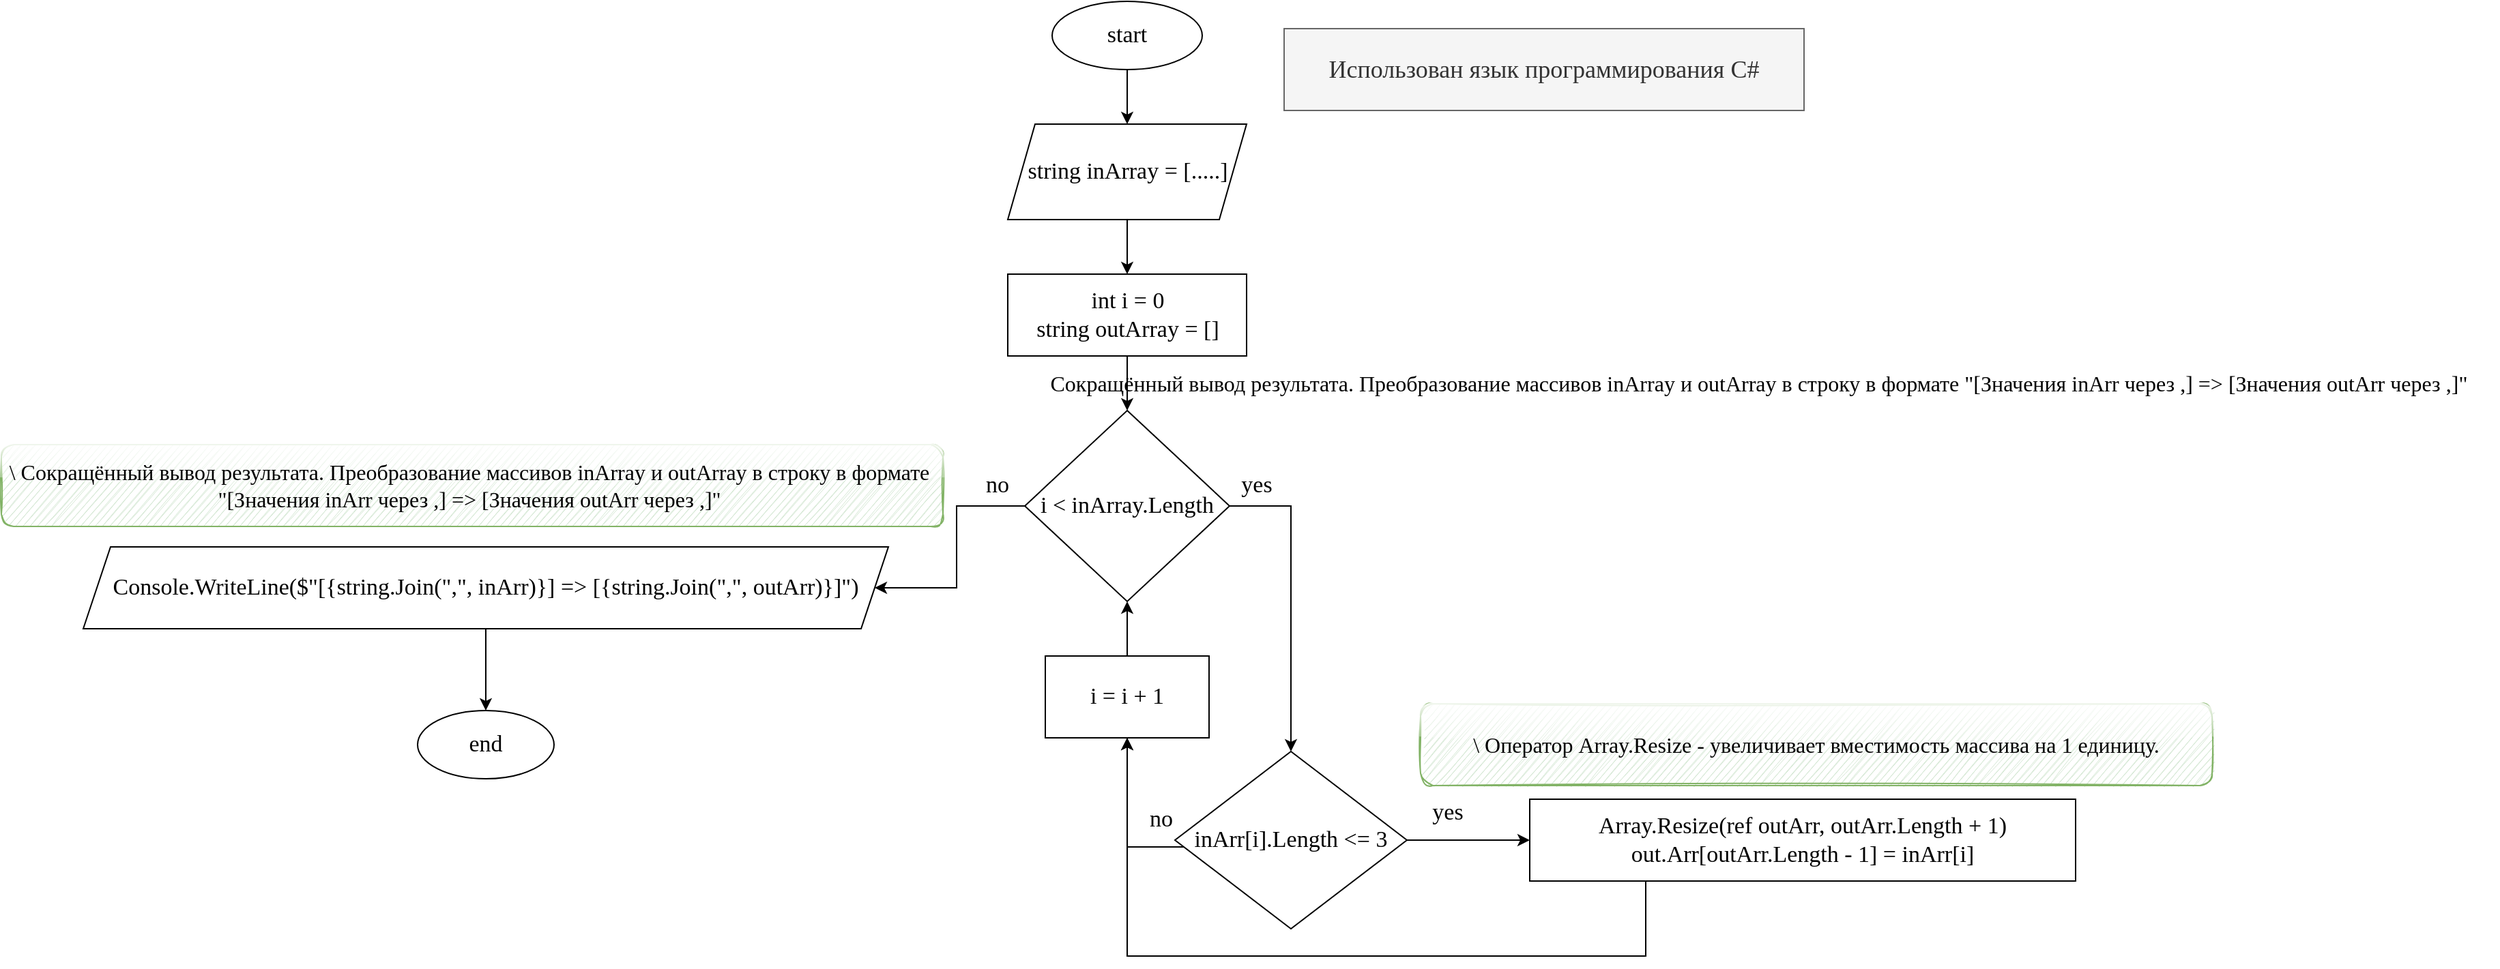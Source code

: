 <mxfile version="20.3.1" type="device"><diagram id="NcDuhgq4VtZ4DTEWqhRq" name="Страница 1"><mxGraphModel dx="2249" dy="794" grid="1" gridSize="10" guides="1" tooltips="1" connect="1" arrows="1" fold="1" page="1" pageScale="1" pageWidth="827" pageHeight="1169" math="0" shadow="0"><root><mxCell id="0"/><mxCell id="1" parent="0"/><mxCell id="zV4VmkldKDLzkPVtcQBw-11" value="" style="edgeStyle=orthogonalEdgeStyle;rounded=0;orthogonalLoop=1;jettySize=auto;html=1;entryX=0.5;entryY=0;entryDx=0;entryDy=0;" parent="1" source="zV4VmkldKDLzkPVtcQBw-1" target="zV4VmkldKDLzkPVtcQBw-2" edge="1"><mxGeometry relative="1" as="geometry"><mxPoint x="375" y="120" as="targetPoint"/></mxGeometry></mxCell><mxCell id="zV4VmkldKDLzkPVtcQBw-1" value="start" style="ellipse;whiteSpace=wrap;html=1;fontFamily=Times New Roman;fontSize=17;" parent="1" vertex="1"><mxGeometry x="320" y="20" width="110" height="50" as="geometry"/></mxCell><mxCell id="zV4VmkldKDLzkPVtcQBw-12" value="" style="edgeStyle=orthogonalEdgeStyle;rounded=0;orthogonalLoop=1;jettySize=auto;html=1;" parent="1" source="zV4VmkldKDLzkPVtcQBw-2" target="zV4VmkldKDLzkPVtcQBw-3" edge="1"><mxGeometry relative="1" as="geometry"/></mxCell><mxCell id="zV4VmkldKDLzkPVtcQBw-2" value="string inArray = [.....]" style="shape=parallelogram;perimeter=parallelogramPerimeter;whiteSpace=wrap;html=1;fixedSize=1;fontFamily=Times New Roman;fontSize=17;" parent="1" vertex="1"><mxGeometry x="287.5" y="110" width="175" height="70" as="geometry"/></mxCell><mxCell id="zV4VmkldKDLzkPVtcQBw-14" value="" style="edgeStyle=orthogonalEdgeStyle;rounded=0;orthogonalLoop=1;jettySize=auto;html=1;" parent="1" source="zV4VmkldKDLzkPVtcQBw-3" target="zV4VmkldKDLzkPVtcQBw-4" edge="1"><mxGeometry relative="1" as="geometry"/></mxCell><mxCell id="zV4VmkldKDLzkPVtcQBw-3" value="int i = 0&lt;br style=&quot;font-size: 17px;&quot;&gt;string outArray = []" style="rounded=0;whiteSpace=wrap;html=1;fontFamily=Times New Roman;fontSize=17;" parent="1" vertex="1"><mxGeometry x="287.5" y="220" width="175" height="60" as="geometry"/></mxCell><mxCell id="zV4VmkldKDLzkPVtcQBw-25" style="edgeStyle=orthogonalEdgeStyle;rounded=0;orthogonalLoop=1;jettySize=auto;html=1;entryX=1;entryY=0.5;entryDx=0;entryDy=0;" parent="1" source="zV4VmkldKDLzkPVtcQBw-4" target="zV4VmkldKDLzkPVtcQBw-8" edge="1"><mxGeometry relative="1" as="geometry"/></mxCell><mxCell id="zV4VmkldKDLzkPVtcQBw-4" value="i &amp;lt; inArray.Length" style="rhombus;whiteSpace=wrap;html=1;fontFamily=Times New Roman;fontSize=17;" parent="1" vertex="1"><mxGeometry x="300" y="320" width="150" height="140" as="geometry"/></mxCell><mxCell id="zV4VmkldKDLzkPVtcQBw-16" value="" style="edgeStyle=orthogonalEdgeStyle;rounded=0;orthogonalLoop=1;jettySize=auto;html=1;entryX=0.5;entryY=0;entryDx=0;entryDy=0;exitX=1;exitY=0.5;exitDx=0;exitDy=0;" parent="1" source="zV4VmkldKDLzkPVtcQBw-4" target="zV4VmkldKDLzkPVtcQBw-6" edge="1"><mxGeometry relative="1" as="geometry"/></mxCell><mxCell id="zV4VmkldKDLzkPVtcQBw-24" value="" style="edgeStyle=orthogonalEdgeStyle;rounded=0;orthogonalLoop=1;jettySize=auto;html=1;" parent="1" source="zV4VmkldKDLzkPVtcQBw-5" target="zV4VmkldKDLzkPVtcQBw-4" edge="1"><mxGeometry relative="1" as="geometry"/></mxCell><mxCell id="zV4VmkldKDLzkPVtcQBw-5" value="i = i + 1" style="rounded=0;whiteSpace=wrap;html=1;fontFamily=Times New Roman;fontSize=17;" parent="1" vertex="1"><mxGeometry x="315" y="500" width="120" height="60" as="geometry"/></mxCell><mxCell id="zV4VmkldKDLzkPVtcQBw-19" value="" style="edgeStyle=orthogonalEdgeStyle;rounded=0;orthogonalLoop=1;jettySize=auto;html=1;" parent="1" source="zV4VmkldKDLzkPVtcQBw-6" target="zV4VmkldKDLzkPVtcQBw-7" edge="1"><mxGeometry relative="1" as="geometry"/></mxCell><mxCell id="zV4VmkldKDLzkPVtcQBw-22" style="edgeStyle=orthogonalEdgeStyle;rounded=0;orthogonalLoop=1;jettySize=auto;html=1;entryX=0.5;entryY=1;entryDx=0;entryDy=0;" parent="1" source="zV4VmkldKDLzkPVtcQBw-6" target="zV4VmkldKDLzkPVtcQBw-5" edge="1"><mxGeometry relative="1" as="geometry"><mxPoint x="380" y="630" as="targetPoint"/><Array as="points"><mxPoint x="375" y="640"/></Array></mxGeometry></mxCell><mxCell id="zV4VmkldKDLzkPVtcQBw-6" value="inArr[i].Length &amp;lt;= 3" style="rhombus;whiteSpace=wrap;html=1;fontFamily=Times New Roman;fontSize=17;" parent="1" vertex="1"><mxGeometry x="410" y="570" width="170" height="130" as="geometry"/></mxCell><mxCell id="zV4VmkldKDLzkPVtcQBw-21" style="edgeStyle=orthogonalEdgeStyle;rounded=0;orthogonalLoop=1;jettySize=auto;html=1;entryX=0.5;entryY=1;entryDx=0;entryDy=0;" parent="1" source="zV4VmkldKDLzkPVtcQBw-7" target="zV4VmkldKDLzkPVtcQBw-5" edge="1"><mxGeometry relative="1" as="geometry"><mxPoint x="380" y="570" as="targetPoint"/><Array as="points"><mxPoint x="755" y="720"/><mxPoint x="375" y="720"/></Array></mxGeometry></mxCell><mxCell id="zV4VmkldKDLzkPVtcQBw-7" value="Array.Resize(ref outArr, outArr.Length + 1)&lt;br style=&quot;font-size: 17px;&quot;&gt;out.Arr[outArr.Length - 1] = inArr[i]" style="rounded=0;whiteSpace=wrap;html=1;fontFamily=Times New Roman;fontSize=17;" parent="1" vertex="1"><mxGeometry x="670" y="605" width="400" height="60" as="geometry"/></mxCell><mxCell id="zV4VmkldKDLzkPVtcQBw-27" value="" style="edgeStyle=orthogonalEdgeStyle;rounded=0;orthogonalLoop=1;jettySize=auto;html=1;" parent="1" source="zV4VmkldKDLzkPVtcQBw-8" target="zV4VmkldKDLzkPVtcQBw-9" edge="1"><mxGeometry relative="1" as="geometry"/></mxCell><mxCell id="zV4VmkldKDLzkPVtcQBw-8" value="Console.WriteLine($&quot;[{string.Join(&quot;,&quot;, inArr)}] =&amp;gt; [{string.Join(&quot;,&quot;, outArr)}]&quot;)" style="shape=parallelogram;perimeter=parallelogramPerimeter;whiteSpace=wrap;html=1;fixedSize=1;fontFamily=Times New Roman;fontSize=17;" parent="1" vertex="1"><mxGeometry x="-390" y="420" width="590" height="60" as="geometry"/></mxCell><mxCell id="zV4VmkldKDLzkPVtcQBw-9" value="end" style="ellipse;whiteSpace=wrap;html=1;fontFamily=Times New Roman;fontSize=17;" parent="1" vertex="1"><mxGeometry x="-145" y="540" width="100" height="50" as="geometry"/></mxCell><mxCell id="zV4VmkldKDLzkPVtcQBw-17" value="yes" style="text;html=1;strokeColor=none;fillColor=none;align=center;verticalAlign=middle;whiteSpace=wrap;rounded=0;fontFamily=Times New Roman;fontSize=17;" parent="1" vertex="1"><mxGeometry x="440" y="360" width="60" height="30" as="geometry"/></mxCell><mxCell id="zV4VmkldKDLzkPVtcQBw-20" value="yes" style="text;html=1;strokeColor=none;fillColor=none;align=center;verticalAlign=middle;whiteSpace=wrap;rounded=0;fontFamily=Times New Roman;fontSize=17;" parent="1" vertex="1"><mxGeometry x="580" y="600" width="60" height="30" as="geometry"/></mxCell><mxCell id="zV4VmkldKDLzkPVtcQBw-23" value="no" style="text;html=1;strokeColor=none;fillColor=none;align=center;verticalAlign=middle;whiteSpace=wrap;rounded=0;fontSize=17;fontFamily=Times New Roman;" parent="1" vertex="1"><mxGeometry x="370" y="605" width="60" height="30" as="geometry"/></mxCell><mxCell id="zV4VmkldKDLzkPVtcQBw-26" value="no" style="text;html=1;strokeColor=none;fillColor=none;align=center;verticalAlign=middle;whiteSpace=wrap;rounded=0;fontFamily=Times New Roman;fontSize=17;" parent="1" vertex="1"><mxGeometry x="250" y="360" width="60" height="30" as="geometry"/></mxCell><mxCell id="zV4VmkldKDLzkPVtcQBw-28" value="Использован язык программирования C#" style="text;html=1;align=center;verticalAlign=middle;whiteSpace=wrap;rounded=0;fontFamily=Times New Roman;fontSize=18;labelBorderColor=none;fillColor=#f5f5f5;fontColor=#333333;strokeColor=#666666;" parent="1" vertex="1"><mxGeometry x="490" y="40" width="381" height="60" as="geometry"/></mxCell><mxCell id="BZOUAeJKiyjJQzTkytS2-1" value="&lt;font style=&quot;font-size: 16px;&quot;&gt;\\ Оператор Array.Resize - увеличивает вместимость массива на 1 единицу.&lt;/font&gt;" style="text;html=1;strokeColor=#82b366;fillColor=#d5e8d4;align=center;verticalAlign=middle;whiteSpace=wrap;rounded=1;fontFamily=Times New Roman;fontSize=16;glass=1;sketch=1;shadow=0;" vertex="1" parent="1"><mxGeometry x="590" y="535" width="580" height="60" as="geometry"/></mxCell><mxCell id="BZOUAeJKiyjJQzTkytS2-2" value="&lt;div&gt;Сокращённый вывод результата. Преобразование массивов inArray и outArray в строку в формате &quot;[Значения inArr через ,] =&amp;gt; [Значения outArr через ,]&quot;&amp;nbsp;&lt;/div&gt;" style="text;html=1;strokeColor=none;fillColor=none;align=center;verticalAlign=middle;whiteSpace=wrap;rounded=1;fontFamily=Times New Roman;fontSize=16;glass=1;" vertex="1" parent="1"><mxGeometry x="300" y="270" width="1080" height="60" as="geometry"/></mxCell><mxCell id="BZOUAeJKiyjJQzTkytS2-6" value="&lt;div&gt;\\ Сокращённый вывод результата. Преобразование массивов inArray и outArray в строку в формате&amp;nbsp;&lt;/div&gt;&lt;div&gt;&quot;[Значения inArr через ,] =&amp;gt; [Значения outArr через ,]&quot;&amp;nbsp;&lt;/div&gt;" style="text;html=1;strokeColor=#82b366;fillColor=#d5e8d4;align=center;verticalAlign=middle;whiteSpace=wrap;rounded=1;fontFamily=Times New Roman;fontSize=16;glass=1;gradientColor=none;sketch=1;" vertex="1" parent="1"><mxGeometry x="-450" y="345" width="690" height="60" as="geometry"/></mxCell></root></mxGraphModel></diagram></mxfile>